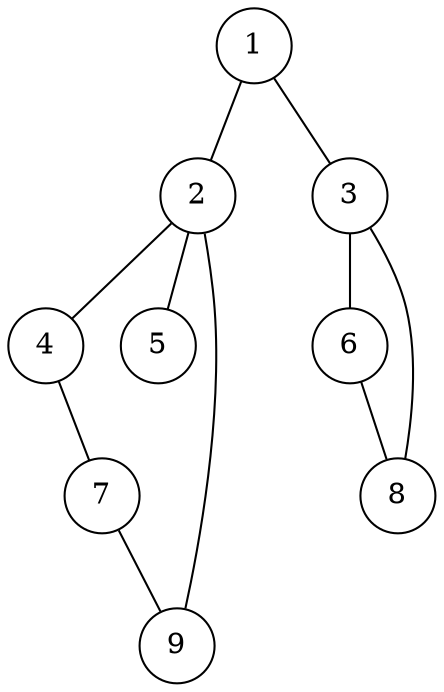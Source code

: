 graph G {
    node [shape = circle;];
    0 [label = "1";];
    1 [label = "2";];
    2 [label = "3";];
    3 [label = "4";];
    4 [label = "5";];
    5 [label = "6";];
    6 [label = "7";];
    7 [label = "8";];
    8 [label = "9";];
    0 -- 2;
    0 -- 1;
    1 -- 8;
    1 -- 3;
    1 -- 4;
    2 -- 5;
    2 -- 7;
    3 -- 6;
    5 -- 7;
    6 -- 8;
}